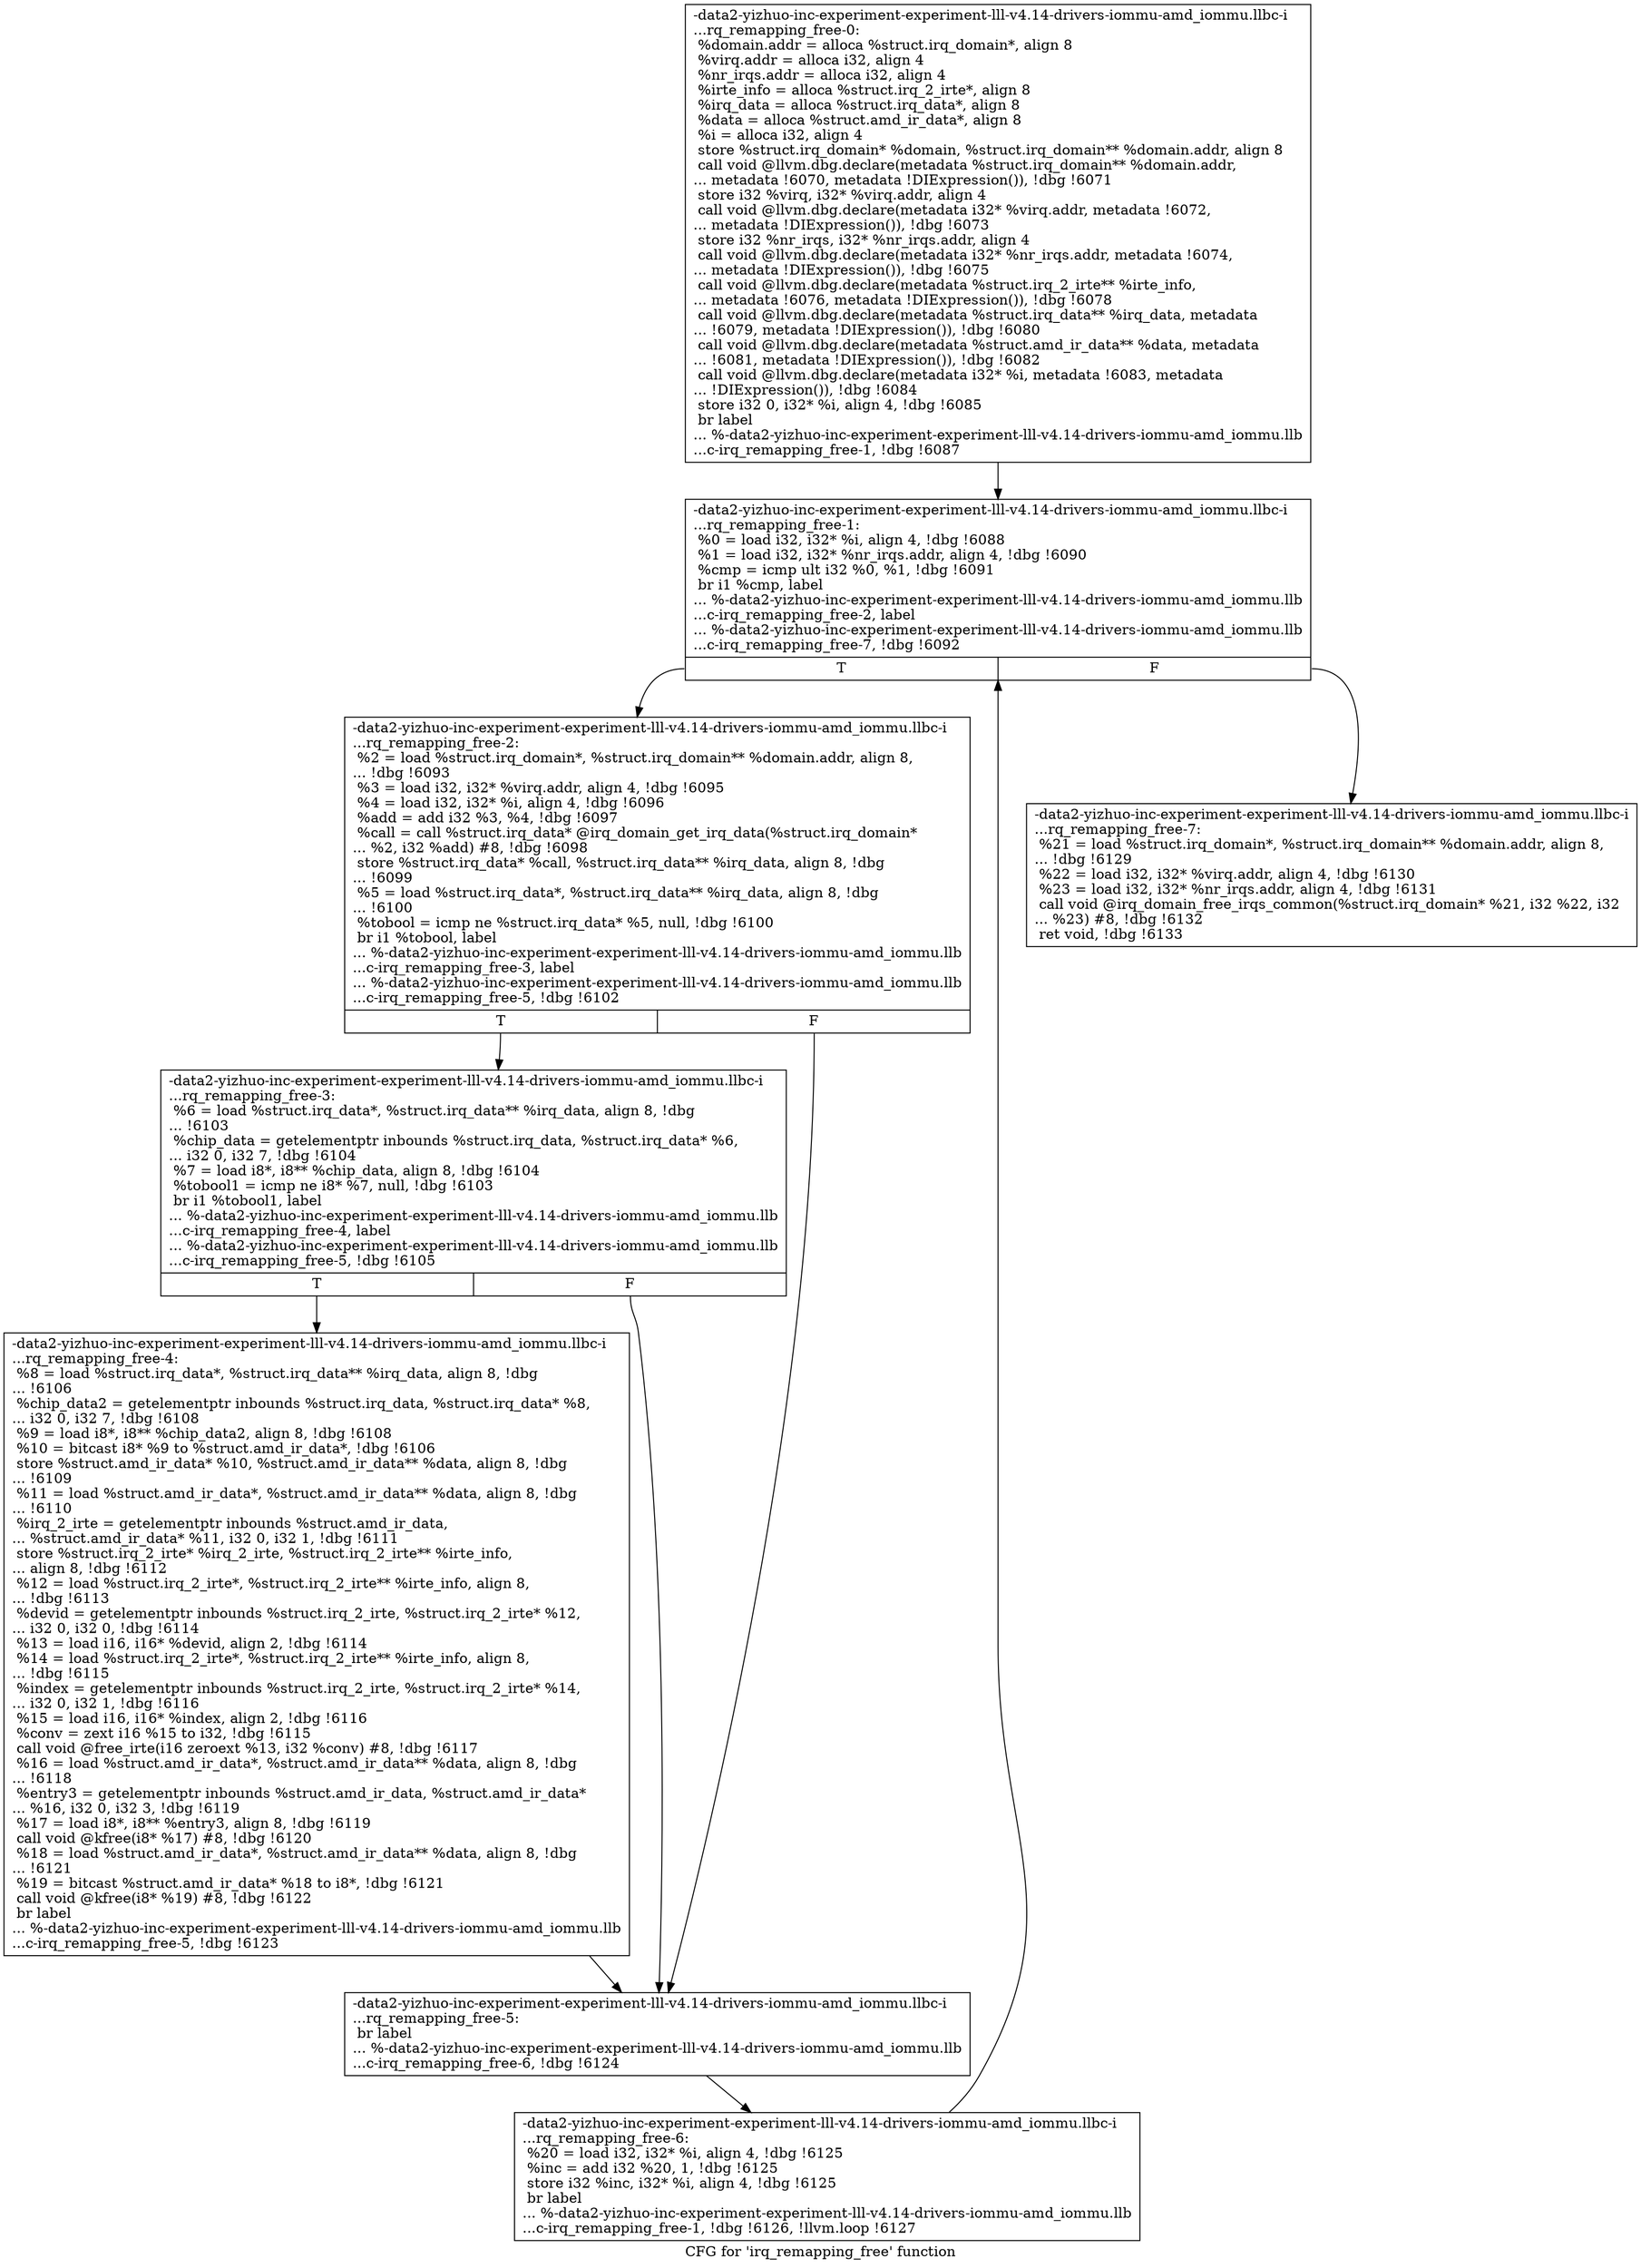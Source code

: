digraph "CFG for 'irq_remapping_free' function" {
	label="CFG for 'irq_remapping_free' function";

	Node0x561b9479bd00 [shape=record,label="{-data2-yizhuo-inc-experiment-experiment-lll-v4.14-drivers-iommu-amd_iommu.llbc-i\l...rq_remapping_free-0:\l  %domain.addr = alloca %struct.irq_domain*, align 8\l  %virq.addr = alloca i32, align 4\l  %nr_irqs.addr = alloca i32, align 4\l  %irte_info = alloca %struct.irq_2_irte*, align 8\l  %irq_data = alloca %struct.irq_data*, align 8\l  %data = alloca %struct.amd_ir_data*, align 8\l  %i = alloca i32, align 4\l  store %struct.irq_domain* %domain, %struct.irq_domain** %domain.addr, align 8\l  call void @llvm.dbg.declare(metadata %struct.irq_domain** %domain.addr,\l... metadata !6070, metadata !DIExpression()), !dbg !6071\l  store i32 %virq, i32* %virq.addr, align 4\l  call void @llvm.dbg.declare(metadata i32* %virq.addr, metadata !6072,\l... metadata !DIExpression()), !dbg !6073\l  store i32 %nr_irqs, i32* %nr_irqs.addr, align 4\l  call void @llvm.dbg.declare(metadata i32* %nr_irqs.addr, metadata !6074,\l... metadata !DIExpression()), !dbg !6075\l  call void @llvm.dbg.declare(metadata %struct.irq_2_irte** %irte_info,\l... metadata !6076, metadata !DIExpression()), !dbg !6078\l  call void @llvm.dbg.declare(metadata %struct.irq_data** %irq_data, metadata\l... !6079, metadata !DIExpression()), !dbg !6080\l  call void @llvm.dbg.declare(metadata %struct.amd_ir_data** %data, metadata\l... !6081, metadata !DIExpression()), !dbg !6082\l  call void @llvm.dbg.declare(metadata i32* %i, metadata !6083, metadata\l... !DIExpression()), !dbg !6084\l  store i32 0, i32* %i, align 4, !dbg !6085\l  br label\l... %-data2-yizhuo-inc-experiment-experiment-lll-v4.14-drivers-iommu-amd_iommu.llb\l...c-irq_remapping_free-1, !dbg !6087\l}"];
	Node0x561b9479bd00 -> Node0x561b9479bd50;
	Node0x561b9479bd50 [shape=record,label="{-data2-yizhuo-inc-experiment-experiment-lll-v4.14-drivers-iommu-amd_iommu.llbc-i\l...rq_remapping_free-1: \l  %0 = load i32, i32* %i, align 4, !dbg !6088\l  %1 = load i32, i32* %nr_irqs.addr, align 4, !dbg !6090\l  %cmp = icmp ult i32 %0, %1, !dbg !6091\l  br i1 %cmp, label\l... %-data2-yizhuo-inc-experiment-experiment-lll-v4.14-drivers-iommu-amd_iommu.llb\l...c-irq_remapping_free-2, label\l... %-data2-yizhuo-inc-experiment-experiment-lll-v4.14-drivers-iommu-amd_iommu.llb\l...c-irq_remapping_free-7, !dbg !6092\l|{<s0>T|<s1>F}}"];
	Node0x561b9479bd50:s0 -> Node0x561b9479bda0;
	Node0x561b9479bd50:s1 -> Node0x561b9479bf30;
	Node0x561b9479bda0 [shape=record,label="{-data2-yizhuo-inc-experiment-experiment-lll-v4.14-drivers-iommu-amd_iommu.llbc-i\l...rq_remapping_free-2: \l  %2 = load %struct.irq_domain*, %struct.irq_domain** %domain.addr, align 8,\l... !dbg !6093\l  %3 = load i32, i32* %virq.addr, align 4, !dbg !6095\l  %4 = load i32, i32* %i, align 4, !dbg !6096\l  %add = add i32 %3, %4, !dbg !6097\l  %call = call %struct.irq_data* @irq_domain_get_irq_data(%struct.irq_domain*\l... %2, i32 %add) #8, !dbg !6098\l  store %struct.irq_data* %call, %struct.irq_data** %irq_data, align 8, !dbg\l... !6099\l  %5 = load %struct.irq_data*, %struct.irq_data** %irq_data, align 8, !dbg\l... !6100\l  %tobool = icmp ne %struct.irq_data* %5, null, !dbg !6100\l  br i1 %tobool, label\l... %-data2-yizhuo-inc-experiment-experiment-lll-v4.14-drivers-iommu-amd_iommu.llb\l...c-irq_remapping_free-3, label\l... %-data2-yizhuo-inc-experiment-experiment-lll-v4.14-drivers-iommu-amd_iommu.llb\l...c-irq_remapping_free-5, !dbg !6102\l|{<s0>T|<s1>F}}"];
	Node0x561b9479bda0:s0 -> Node0x561b9479bdf0;
	Node0x561b9479bda0:s1 -> Node0x561b9479be90;
	Node0x561b9479bdf0 [shape=record,label="{-data2-yizhuo-inc-experiment-experiment-lll-v4.14-drivers-iommu-amd_iommu.llbc-i\l...rq_remapping_free-3: \l  %6 = load %struct.irq_data*, %struct.irq_data** %irq_data, align 8, !dbg\l... !6103\l  %chip_data = getelementptr inbounds %struct.irq_data, %struct.irq_data* %6,\l... i32 0, i32 7, !dbg !6104\l  %7 = load i8*, i8** %chip_data, align 8, !dbg !6104\l  %tobool1 = icmp ne i8* %7, null, !dbg !6103\l  br i1 %tobool1, label\l... %-data2-yizhuo-inc-experiment-experiment-lll-v4.14-drivers-iommu-amd_iommu.llb\l...c-irq_remapping_free-4, label\l... %-data2-yizhuo-inc-experiment-experiment-lll-v4.14-drivers-iommu-amd_iommu.llb\l...c-irq_remapping_free-5, !dbg !6105\l|{<s0>T|<s1>F}}"];
	Node0x561b9479bdf0:s0 -> Node0x561b9479be40;
	Node0x561b9479bdf0:s1 -> Node0x561b9479be90;
	Node0x561b9479be40 [shape=record,label="{-data2-yizhuo-inc-experiment-experiment-lll-v4.14-drivers-iommu-amd_iommu.llbc-i\l...rq_remapping_free-4: \l  %8 = load %struct.irq_data*, %struct.irq_data** %irq_data, align 8, !dbg\l... !6106\l  %chip_data2 = getelementptr inbounds %struct.irq_data, %struct.irq_data* %8,\l... i32 0, i32 7, !dbg !6108\l  %9 = load i8*, i8** %chip_data2, align 8, !dbg !6108\l  %10 = bitcast i8* %9 to %struct.amd_ir_data*, !dbg !6106\l  store %struct.amd_ir_data* %10, %struct.amd_ir_data** %data, align 8, !dbg\l... !6109\l  %11 = load %struct.amd_ir_data*, %struct.amd_ir_data** %data, align 8, !dbg\l... !6110\l  %irq_2_irte = getelementptr inbounds %struct.amd_ir_data,\l... %struct.amd_ir_data* %11, i32 0, i32 1, !dbg !6111\l  store %struct.irq_2_irte* %irq_2_irte, %struct.irq_2_irte** %irte_info,\l... align 8, !dbg !6112\l  %12 = load %struct.irq_2_irte*, %struct.irq_2_irte** %irte_info, align 8,\l... !dbg !6113\l  %devid = getelementptr inbounds %struct.irq_2_irte, %struct.irq_2_irte* %12,\l... i32 0, i32 0, !dbg !6114\l  %13 = load i16, i16* %devid, align 2, !dbg !6114\l  %14 = load %struct.irq_2_irte*, %struct.irq_2_irte** %irte_info, align 8,\l... !dbg !6115\l  %index = getelementptr inbounds %struct.irq_2_irte, %struct.irq_2_irte* %14,\l... i32 0, i32 1, !dbg !6116\l  %15 = load i16, i16* %index, align 2, !dbg !6116\l  %conv = zext i16 %15 to i32, !dbg !6115\l  call void @free_irte(i16 zeroext %13, i32 %conv) #8, !dbg !6117\l  %16 = load %struct.amd_ir_data*, %struct.amd_ir_data** %data, align 8, !dbg\l... !6118\l  %entry3 = getelementptr inbounds %struct.amd_ir_data, %struct.amd_ir_data*\l... %16, i32 0, i32 3, !dbg !6119\l  %17 = load i8*, i8** %entry3, align 8, !dbg !6119\l  call void @kfree(i8* %17) #8, !dbg !6120\l  %18 = load %struct.amd_ir_data*, %struct.amd_ir_data** %data, align 8, !dbg\l... !6121\l  %19 = bitcast %struct.amd_ir_data* %18 to i8*, !dbg !6121\l  call void @kfree(i8* %19) #8, !dbg !6122\l  br label\l... %-data2-yizhuo-inc-experiment-experiment-lll-v4.14-drivers-iommu-amd_iommu.llb\l...c-irq_remapping_free-5, !dbg !6123\l}"];
	Node0x561b9479be40 -> Node0x561b9479be90;
	Node0x561b9479be90 [shape=record,label="{-data2-yizhuo-inc-experiment-experiment-lll-v4.14-drivers-iommu-amd_iommu.llbc-i\l...rq_remapping_free-5: \l  br label\l... %-data2-yizhuo-inc-experiment-experiment-lll-v4.14-drivers-iommu-amd_iommu.llb\l...c-irq_remapping_free-6, !dbg !6124\l}"];
	Node0x561b9479be90 -> Node0x561b9479bee0;
	Node0x561b9479bee0 [shape=record,label="{-data2-yizhuo-inc-experiment-experiment-lll-v4.14-drivers-iommu-amd_iommu.llbc-i\l...rq_remapping_free-6: \l  %20 = load i32, i32* %i, align 4, !dbg !6125\l  %inc = add i32 %20, 1, !dbg !6125\l  store i32 %inc, i32* %i, align 4, !dbg !6125\l  br label\l... %-data2-yizhuo-inc-experiment-experiment-lll-v4.14-drivers-iommu-amd_iommu.llb\l...c-irq_remapping_free-1, !dbg !6126, !llvm.loop !6127\l}"];
	Node0x561b9479bee0 -> Node0x561b9479bd50;
	Node0x561b9479bf30 [shape=record,label="{-data2-yizhuo-inc-experiment-experiment-lll-v4.14-drivers-iommu-amd_iommu.llbc-i\l...rq_remapping_free-7: \l  %21 = load %struct.irq_domain*, %struct.irq_domain** %domain.addr, align 8,\l... !dbg !6129\l  %22 = load i32, i32* %virq.addr, align 4, !dbg !6130\l  %23 = load i32, i32* %nr_irqs.addr, align 4, !dbg !6131\l  call void @irq_domain_free_irqs_common(%struct.irq_domain* %21, i32 %22, i32\l... %23) #8, !dbg !6132\l  ret void, !dbg !6133\l}"];
}
